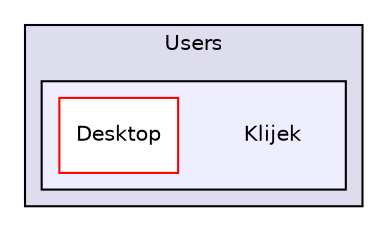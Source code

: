 digraph "C:/Users/Klijek" {
  compound=true
  node [ fontsize="10", fontname="Helvetica"];
  edge [ labelfontsize="10", labelfontname="Helvetica"];
  subgraph clusterdir_d522931ffa1371640980b621734a4381 {
    graph [ bgcolor="#ddddee", pencolor="black", label="Users" fontname="Helvetica", fontsize="10", URL="dir_d522931ffa1371640980b621734a4381.html"]
  subgraph clusterdir_f2840eca8a3d7b085562f6671631a968 {
    graph [ bgcolor="#eeeeff", pencolor="black", label="" URL="dir_f2840eca8a3d7b085562f6671631a968.html"];
    dir_f2840eca8a3d7b085562f6671631a968 [shape=plaintext label="Klijek"];
    dir_47d29e522f7df2436c16a13c7147de4b [shape=box label="Desktop" color="red" fillcolor="white" style="filled" URL="dir_47d29e522f7df2436c16a13c7147de4b.html"];
  }
  }
}
